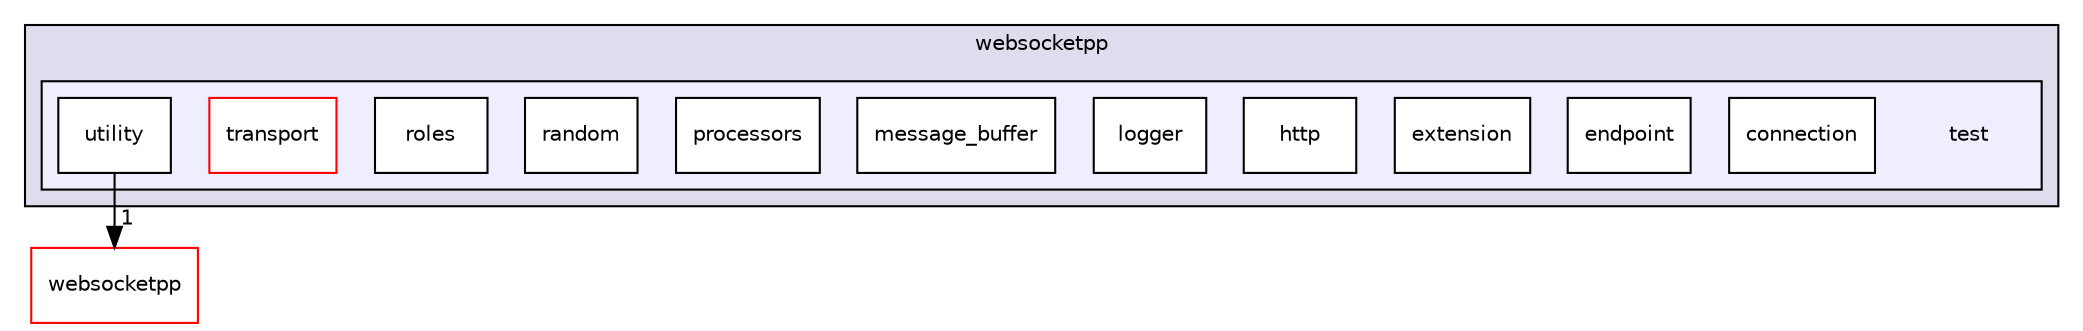 digraph "libraries/fc/vendor/websocketpp/test" {
  compound=true
  node [ fontsize="10", fontname="Helvetica"];
  edge [ labelfontsize="10", labelfontname="Helvetica"];
  subgraph clusterdir_fff0324180be296840cda1aad5927d64 {
    graph [ bgcolor="#ddddee", pencolor="black", label="websocketpp" fontname="Helvetica", fontsize="10", URL="dir_fff0324180be296840cda1aad5927d64.html"]
  subgraph clusterdir_b766864b3fb76736c15543bf99a7e787 {
    graph [ bgcolor="#eeeeff", pencolor="black", label="" URL="dir_b766864b3fb76736c15543bf99a7e787.html"];
    dir_b766864b3fb76736c15543bf99a7e787 [shape=plaintext label="test"];
    dir_f7834e6ea1f31533a848a4ee2ba5db96 [shape=box label="connection" color="black" fillcolor="white" style="filled" URL="dir_f7834e6ea1f31533a848a4ee2ba5db96.html"];
    dir_9bf9a1ea34825a74505c9c7f53e944e4 [shape=box label="endpoint" color="black" fillcolor="white" style="filled" URL="dir_9bf9a1ea34825a74505c9c7f53e944e4.html"];
    dir_fcc569c9d6e345a45a6c0bc28557e86d [shape=box label="extension" color="black" fillcolor="white" style="filled" URL="dir_fcc569c9d6e345a45a6c0bc28557e86d.html"];
    dir_134907cc92b965e0bcbdcc341d038279 [shape=box label="http" color="black" fillcolor="white" style="filled" URL="dir_134907cc92b965e0bcbdcc341d038279.html"];
    dir_b50375fb3acb199779ad78cfa2decc9b [shape=box label="logger" color="black" fillcolor="white" style="filled" URL="dir_b50375fb3acb199779ad78cfa2decc9b.html"];
    dir_9f40ca62ef3856b7e2abf4c27abf83ef [shape=box label="message_buffer" color="black" fillcolor="white" style="filled" URL="dir_9f40ca62ef3856b7e2abf4c27abf83ef.html"];
    dir_0e100b4d291c5155a95ed8b21870eb53 [shape=box label="processors" color="black" fillcolor="white" style="filled" URL="dir_0e100b4d291c5155a95ed8b21870eb53.html"];
    dir_4b556a945a185c684ab5e7a9ce81743d [shape=box label="random" color="black" fillcolor="white" style="filled" URL="dir_4b556a945a185c684ab5e7a9ce81743d.html"];
    dir_6771013c2b8ae0e156b96fbd8f1f6854 [shape=box label="roles" color="black" fillcolor="white" style="filled" URL="dir_6771013c2b8ae0e156b96fbd8f1f6854.html"];
    dir_f366160c95823078d31fddad76c4439d [shape=box label="transport" color="red" fillcolor="white" style="filled" URL="dir_f366160c95823078d31fddad76c4439d.html"];
    dir_67e0ac94ea7f80b00d2c6fda67d47136 [shape=box label="utility" color="black" fillcolor="white" style="filled" URL="dir_67e0ac94ea7f80b00d2c6fda67d47136.html"];
  }
  }
  dir_95af1d7cea13b3863b4bc602f8c027db [shape=box label="websocketpp" fillcolor="white" style="filled" color="red" URL="dir_95af1d7cea13b3863b4bc602f8c027db.html"];
  dir_67e0ac94ea7f80b00d2c6fda67d47136->dir_95af1d7cea13b3863b4bc602f8c027db [headlabel="1", labeldistance=1.5 headhref="dir_001729_000025.html"];
}
